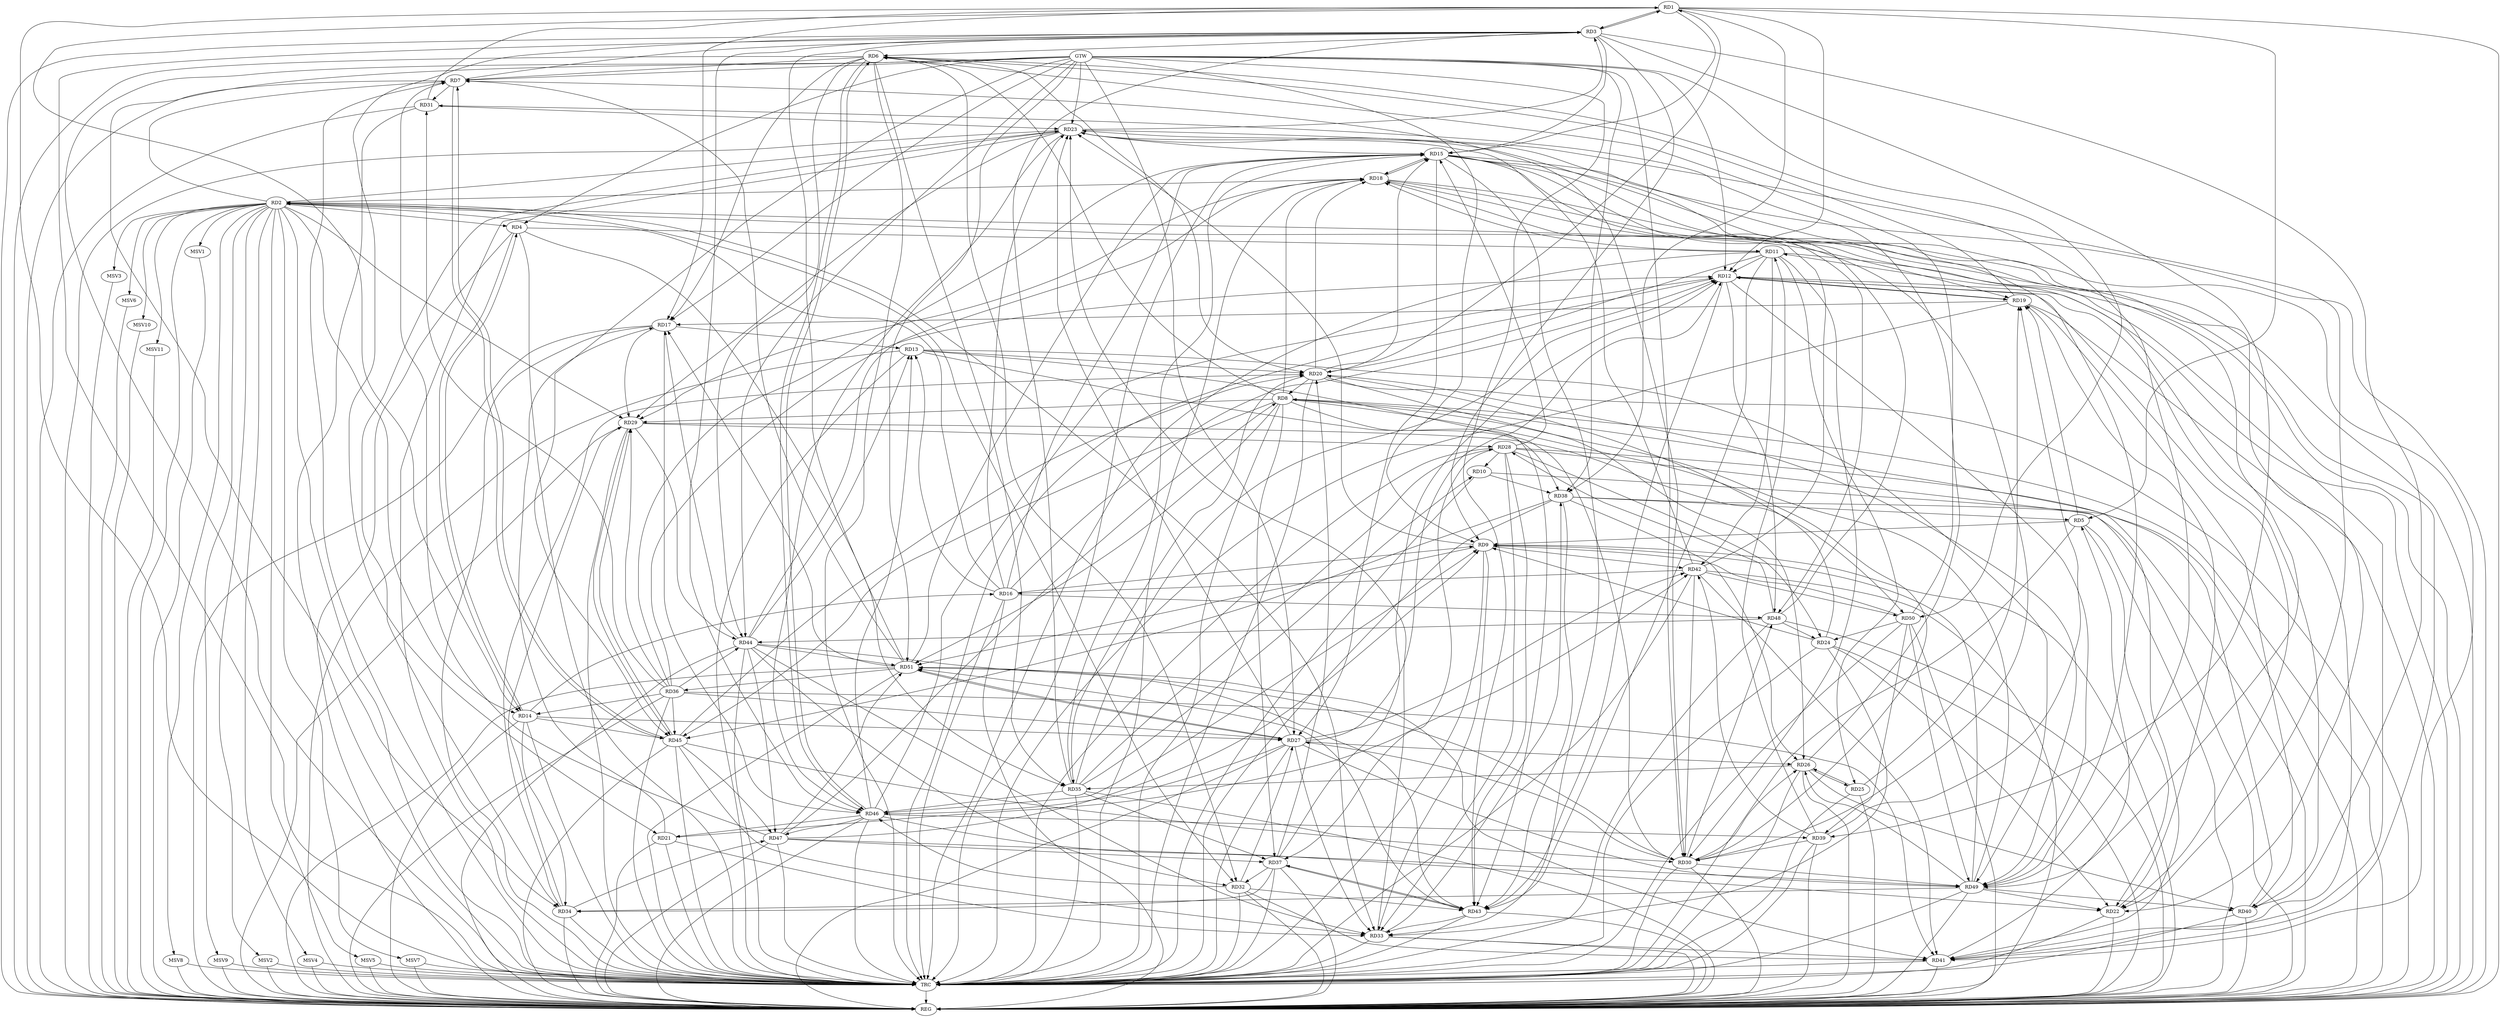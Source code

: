 strict digraph G {
  RD1 [ label="RD1" ];
  RD2 [ label="RD2" ];
  RD3 [ label="RD3" ];
  RD4 [ label="RD4" ];
  RD5 [ label="RD5" ];
  RD6 [ label="RD6" ];
  RD7 [ label="RD7" ];
  RD8 [ label="RD8" ];
  RD9 [ label="RD9" ];
  RD10 [ label="RD10" ];
  RD11 [ label="RD11" ];
  RD12 [ label="RD12" ];
  RD13 [ label="RD13" ];
  RD14 [ label="RD14" ];
  RD15 [ label="RD15" ];
  RD16 [ label="RD16" ];
  RD17 [ label="RD17" ];
  RD18 [ label="RD18" ];
  RD19 [ label="RD19" ];
  RD20 [ label="RD20" ];
  RD21 [ label="RD21" ];
  RD22 [ label="RD22" ];
  RD23 [ label="RD23" ];
  RD24 [ label="RD24" ];
  RD25 [ label="RD25" ];
  RD26 [ label="RD26" ];
  RD27 [ label="RD27" ];
  RD28 [ label="RD28" ];
  RD29 [ label="RD29" ];
  RD30 [ label="RD30" ];
  RD31 [ label="RD31" ];
  RD32 [ label="RD32" ];
  RD33 [ label="RD33" ];
  RD34 [ label="RD34" ];
  RD35 [ label="RD35" ];
  RD36 [ label="RD36" ];
  RD37 [ label="RD37" ];
  RD38 [ label="RD38" ];
  RD39 [ label="RD39" ];
  RD40 [ label="RD40" ];
  RD41 [ label="RD41" ];
  RD42 [ label="RD42" ];
  RD43 [ label="RD43" ];
  RD44 [ label="RD44" ];
  RD45 [ label="RD45" ];
  RD46 [ label="RD46" ];
  RD47 [ label="RD47" ];
  RD48 [ label="RD48" ];
  RD49 [ label="RD49" ];
  RD50 [ label="RD50" ];
  RD51 [ label="RD51" ];
  GTW [ label="GTW" ];
  REG [ label="REG" ];
  TRC [ label="TRC" ];
  MSV1 [ label="MSV1" ];
  MSV2 [ label="MSV2" ];
  MSV3 [ label="MSV3" ];
  MSV4 [ label="MSV4" ];
  MSV5 [ label="MSV5" ];
  MSV6 [ label="MSV6" ];
  MSV7 [ label="MSV7" ];
  MSV8 [ label="MSV8" ];
  MSV9 [ label="MSV9" ];
  MSV10 [ label="MSV10" ];
  MSV11 [ label="MSV11" ];
  RD1 -> RD3;
  RD3 -> RD1;
  RD1 -> RD5;
  RD1 -> RD12;
  RD1 -> RD14;
  RD1 -> RD15;
  RD1 -> RD17;
  RD20 -> RD1;
  RD31 -> RD1;
  RD1 -> RD38;
  RD2 -> RD4;
  RD2 -> RD7;
  RD2 -> RD14;
  RD16 -> RD2;
  RD18 -> RD2;
  RD2 -> RD19;
  RD2 -> RD23;
  RD2 -> RD29;
  RD2 -> RD32;
  RD2 -> RD33;
  RD2 -> RD41;
  RD3 -> RD6;
  RD7 -> RD3;
  RD3 -> RD9;
  RD3 -> RD15;
  RD3 -> RD21;
  RD23 -> RD3;
  RD35 -> RD3;
  RD3 -> RD39;
  RD3 -> RD40;
  RD3 -> RD46;
  RD51 -> RD3;
  RD4 -> RD11;
  RD4 -> RD14;
  RD14 -> RD4;
  RD4 -> RD35;
  RD5 -> RD9;
  RD5 -> RD19;
  RD5 -> RD22;
  RD38 -> RD5;
  RD41 -> RD5;
  RD6 -> RD7;
  RD8 -> RD6;
  RD6 -> RD17;
  RD19 -> RD6;
  RD6 -> RD20;
  RD6 -> RD32;
  RD6 -> RD35;
  RD6 -> RD44;
  RD6 -> RD46;
  RD46 -> RD6;
  RD6 -> RD49;
  RD50 -> RD6;
  RD30 -> RD7;
  RD7 -> RD31;
  RD7 -> RD45;
  RD45 -> RD7;
  RD47 -> RD7;
  RD51 -> RD7;
  RD8 -> RD18;
  RD20 -> RD8;
  RD8 -> RD29;
  RD8 -> RD30;
  RD8 -> RD37;
  RD40 -> RD8;
  RD8 -> RD43;
  RD8 -> RD45;
  RD47 -> RD8;
  RD49 -> RD8;
  RD8 -> RD51;
  RD16 -> RD9;
  RD9 -> RD23;
  RD24 -> RD9;
  RD9 -> RD33;
  RD9 -> RD42;
  RD46 -> RD9;
  RD47 -> RD9;
  RD49 -> RD9;
  RD50 -> RD9;
  RD9 -> RD51;
  RD28 -> RD10;
  RD35 -> RD10;
  RD10 -> RD38;
  RD11 -> RD12;
  RD11 -> RD18;
  RD11 -> RD20;
  RD11 -> RD25;
  RD11 -> RD30;
  RD39 -> RD11;
  RD41 -> RD11;
  RD11 -> RD42;
  RD11 -> RD43;
  RD16 -> RD12;
  RD12 -> RD19;
  RD19 -> RD12;
  RD12 -> RD22;
  RD27 -> RD12;
  RD35 -> RD12;
  RD36 -> RD12;
  RD37 -> RD12;
  RD40 -> RD12;
  RD12 -> RD43;
  RD46 -> RD12;
  RD12 -> RD48;
  RD12 -> RD49;
  RD16 -> RD13;
  RD17 -> RD13;
  RD13 -> RD20;
  RD13 -> RD30;
  RD13 -> RD38;
  RD44 -> RD13;
  RD46 -> RD13;
  RD13 -> RD49;
  RD14 -> RD16;
  RD14 -> RD27;
  RD14 -> RD34;
  RD36 -> RD14;
  RD14 -> RD45;
  RD16 -> RD15;
  RD15 -> RD18;
  RD18 -> RD15;
  RD20 -> RD15;
  RD15 -> RD22;
  RD23 -> RD15;
  RD15 -> RD27;
  RD28 -> RD15;
  RD15 -> RD33;
  RD35 -> RD15;
  RD36 -> RD15;
  RD15 -> RD41;
  RD15 -> RD48;
  RD15 -> RD49;
  RD51 -> RD15;
  RD16 -> RD23;
  RD42 -> RD16;
  RD16 -> RD48;
  RD19 -> RD17;
  RD21 -> RD17;
  RD17 -> RD29;
  RD44 -> RD17;
  RD17 -> RD46;
  RD51 -> RD17;
  RD20 -> RD18;
  RD18 -> RD29;
  RD18 -> RD30;
  RD18 -> RD41;
  RD42 -> RD18;
  RD44 -> RD18;
  RD22 -> RD19;
  RD25 -> RD19;
  RD39 -> RD19;
  RD19 -> RD40;
  RD24 -> RD20;
  RD20 -> RD26;
  RD34 -> RD20;
  RD20 -> RD35;
  RD37 -> RD20;
  RD45 -> RD20;
  RD20 -> RD49;
  RD21 -> RD33;
  RD21 -> RD42;
  RD46 -> RD21;
  RD23 -> RD22;
  RD24 -> RD22;
  RD46 -> RD22;
  RD49 -> RD22;
  RD27 -> RD23;
  RD23 -> RD29;
  RD31 -> RD23;
  RD33 -> RD23;
  RD23 -> RD34;
  RD42 -> RD23;
  RD23 -> RD46;
  RD48 -> RD23;
  RD49 -> RD23;
  RD28 -> RD24;
  RD24 -> RD33;
  RD48 -> RD24;
  RD50 -> RD24;
  RD25 -> RD26;
  RD26 -> RD25;
  RD27 -> RD26;
  RD30 -> RD26;
  RD26 -> RD31;
  RD26 -> RD35;
  RD38 -> RD26;
  RD26 -> RD40;
  RD49 -> RD26;
  RD30 -> RD27;
  RD32 -> RD27;
  RD27 -> RD33;
  RD36 -> RD27;
  RD27 -> RD42;
  RD27 -> RD46;
  RD27 -> RD49;
  RD27 -> RD51;
  RD51 -> RD27;
  RD29 -> RD28;
  RD28 -> RD33;
  RD35 -> RD28;
  RD28 -> RD37;
  RD28 -> RD41;
  RD28 -> RD43;
  RD48 -> RD28;
  RD34 -> RD29;
  RD36 -> RD29;
  RD29 -> RD44;
  RD29 -> RD45;
  RD45 -> RD29;
  RD29 -> RD50;
  RD39 -> RD30;
  RD42 -> RD30;
  RD45 -> RD30;
  RD30 -> RD48;
  RD30 -> RD49;
  RD30 -> RD51;
  RD36 -> RD31;
  RD37 -> RD32;
  RD32 -> RD41;
  RD32 -> RD43;
  RD44 -> RD32;
  RD32 -> RD46;
  RD33 -> RD38;
  RD33 -> RD41;
  RD43 -> RD33;
  RD44 -> RD33;
  RD45 -> RD33;
  RD37 -> RD34;
  RD34 -> RD47;
  RD49 -> RD34;
  RD35 -> RD37;
  RD35 -> RD46;
  RD36 -> RD41;
  RD36 -> RD44;
  RD36 -> RD45;
  RD51 -> RD36;
  RD37 -> RD43;
  RD43 -> RD37;
  RD47 -> RD37;
  RD38 -> RD43;
  RD38 -> RD45;
  RD39 -> RD42;
  RD46 -> RD39;
  RD50 -> RD39;
  RD49 -> RD40;
  RD42 -> RD41;
  RD51 -> RD41;
  RD42 -> RD50;
  RD44 -> RD43;
  RD43 -> RD51;
  RD44 -> RD47;
  RD48 -> RD44;
  RD44 -> RD51;
  RD45 -> RD47;
  RD46 -> RD47;
  RD47 -> RD49;
  RD47 -> RD51;
  RD50 -> RD49;
  GTW -> RD51;
  GTW -> RD9;
  GTW -> RD30;
  GTW -> RD34;
  GTW -> RD45;
  GTW -> RD43;
  GTW -> RD38;
  GTW -> RD7;
  GTW -> RD4;
  GTW -> RD50;
  GTW -> RD27;
  GTW -> RD17;
  GTW -> RD23;
  GTW -> RD12;
  GTW -> RD44;
  RD1 -> REG;
  RD2 -> REG;
  RD3 -> REG;
  RD4 -> REG;
  RD5 -> REG;
  RD6 -> REG;
  RD7 -> REG;
  RD8 -> REG;
  RD9 -> REG;
  RD10 -> REG;
  RD11 -> REG;
  RD12 -> REG;
  RD13 -> REG;
  RD14 -> REG;
  RD15 -> REG;
  RD16 -> REG;
  RD17 -> REG;
  RD18 -> REG;
  RD19 -> REG;
  RD20 -> REG;
  RD21 -> REG;
  RD22 -> REG;
  RD23 -> REG;
  RD24 -> REG;
  RD25 -> REG;
  RD26 -> REG;
  RD27 -> REG;
  RD28 -> REG;
  RD29 -> REG;
  RD30 -> REG;
  RD31 -> REG;
  RD32 -> REG;
  RD33 -> REG;
  RD34 -> REG;
  RD35 -> REG;
  RD36 -> REG;
  RD37 -> REG;
  RD38 -> REG;
  RD39 -> REG;
  RD40 -> REG;
  RD41 -> REG;
  RD42 -> REG;
  RD43 -> REG;
  RD44 -> REG;
  RD45 -> REG;
  RD46 -> REG;
  RD47 -> REG;
  RD48 -> REG;
  RD49 -> REG;
  RD50 -> REG;
  RD51 -> REG;
  RD1 -> TRC;
  RD2 -> TRC;
  RD3 -> TRC;
  RD4 -> TRC;
  RD5 -> TRC;
  RD6 -> TRC;
  RD7 -> TRC;
  RD8 -> TRC;
  RD9 -> TRC;
  RD10 -> TRC;
  RD11 -> TRC;
  RD12 -> TRC;
  RD13 -> TRC;
  RD14 -> TRC;
  RD15 -> TRC;
  RD16 -> TRC;
  RD17 -> TRC;
  RD18 -> TRC;
  RD19 -> TRC;
  RD20 -> TRC;
  RD21 -> TRC;
  RD22 -> TRC;
  RD23 -> TRC;
  RD24 -> TRC;
  RD25 -> TRC;
  RD26 -> TRC;
  RD27 -> TRC;
  RD28 -> TRC;
  RD29 -> TRC;
  RD30 -> TRC;
  RD31 -> TRC;
  RD32 -> TRC;
  RD33 -> TRC;
  RD34 -> TRC;
  RD35 -> TRC;
  RD36 -> TRC;
  RD37 -> TRC;
  RD38 -> TRC;
  RD39 -> TRC;
  RD40 -> TRC;
  RD41 -> TRC;
  RD42 -> TRC;
  RD43 -> TRC;
  RD44 -> TRC;
  RD45 -> TRC;
  RD46 -> TRC;
  RD47 -> TRC;
  RD48 -> TRC;
  RD49 -> TRC;
  RD50 -> TRC;
  RD51 -> TRC;
  GTW -> TRC;
  TRC -> REG;
  RD2 -> MSV1;
  RD2 -> MSV2;
  RD2 -> MSV3;
  RD2 -> MSV4;
  RD2 -> MSV5;
  MSV1 -> REG;
  MSV2 -> REG;
  MSV2 -> TRC;
  MSV3 -> REG;
  MSV4 -> REG;
  MSV4 -> TRC;
  MSV5 -> REG;
  MSV5 -> TRC;
  RD2 -> MSV6;
  RD2 -> MSV7;
  RD2 -> MSV8;
  RD2 -> MSV9;
  MSV6 -> REG;
  MSV7 -> REG;
  MSV7 -> TRC;
  MSV8 -> REG;
  MSV8 -> TRC;
  MSV9 -> REG;
  MSV9 -> TRC;
  RD2 -> MSV10;
  RD2 -> MSV11;
  MSV10 -> REG;
  MSV11 -> REG;
}

